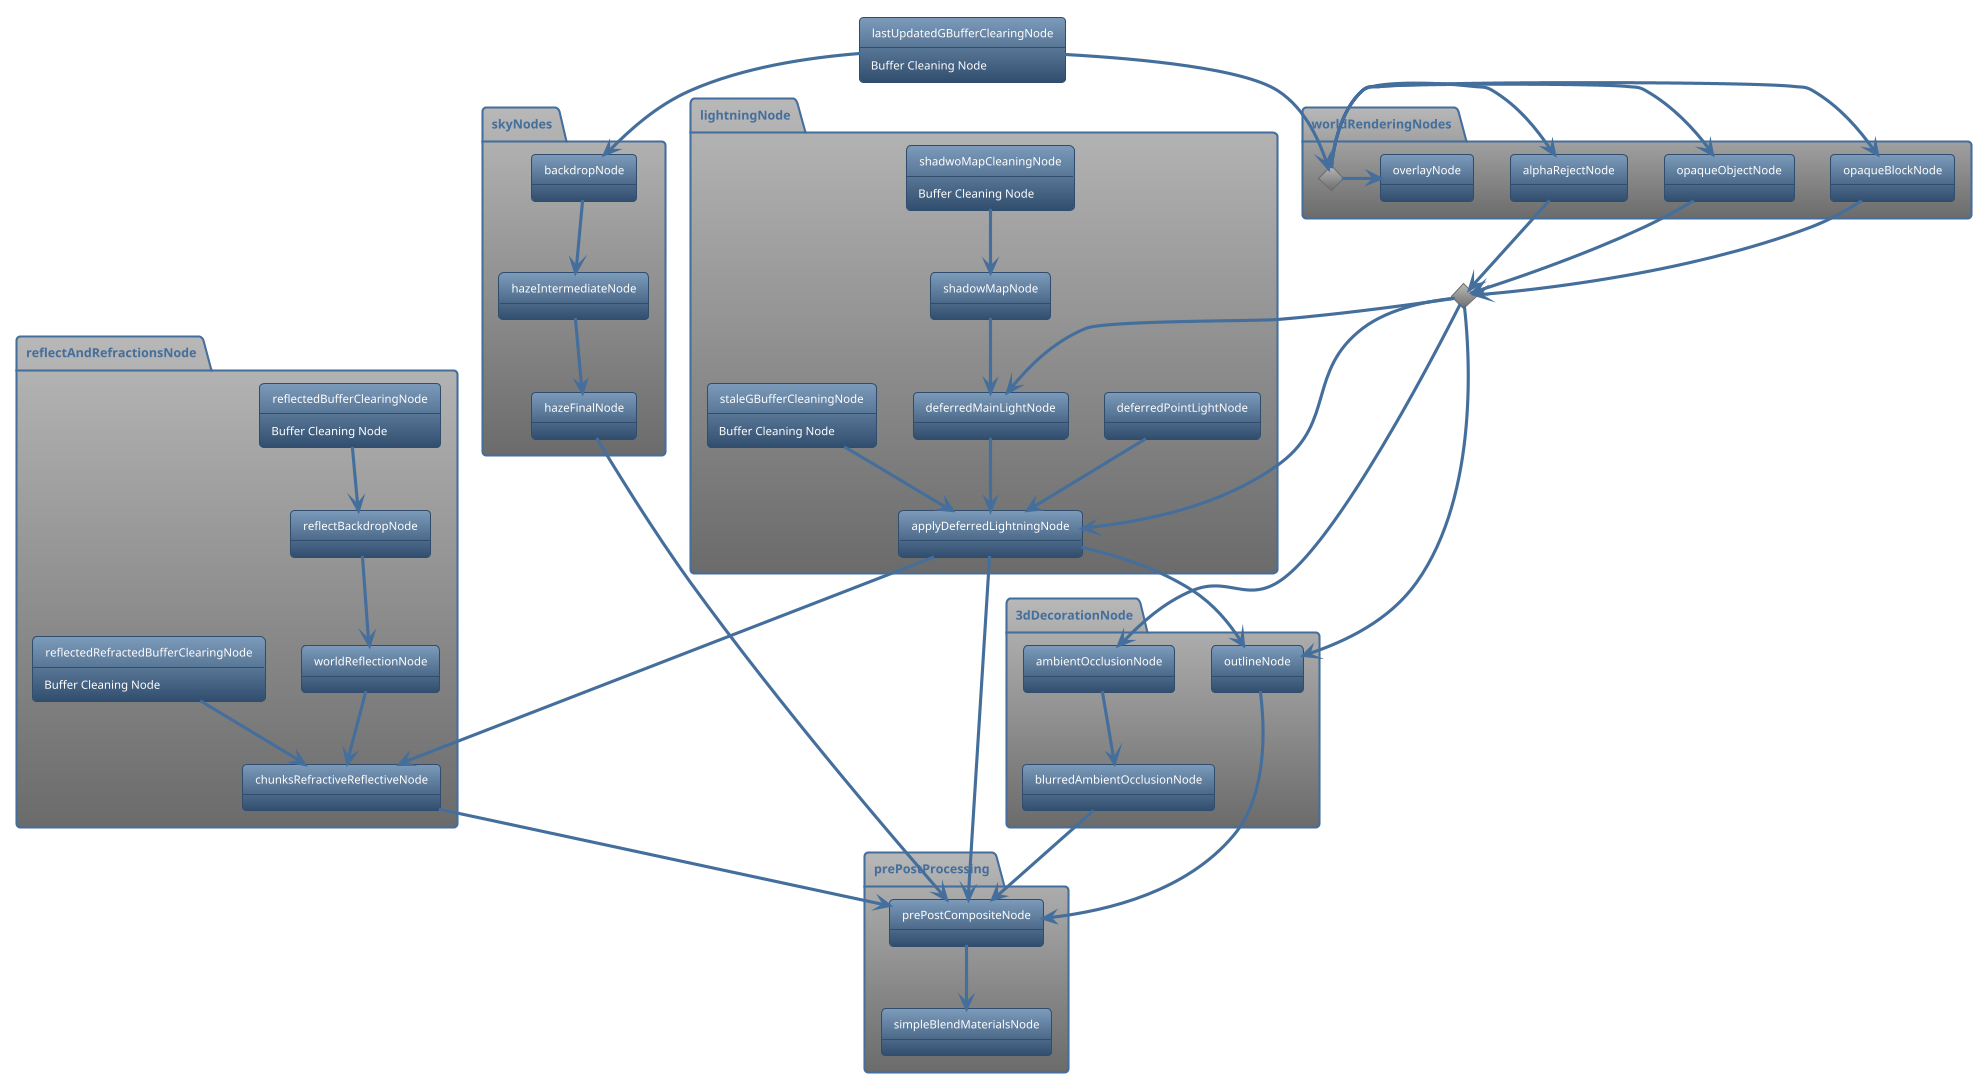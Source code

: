 @startuml

!theme spacelab

object lastUpdatedGBufferClearingNode{
    Buffer Cleaning Node
}

package worldRenderingNodes{
    diamond worldRenderingNodes
    object opaqueObjectNode
    object opaqueBlockNode
    object alphaRejectNode
    object overlayNode
    lastUpdatedGBufferClearingNode -down-> worldRenderingNodes
    worldRenderingNodes -> opaqueBlockNode
    worldRenderingNodes -> opaqueObjectNode
    worldRenderingNodes -> alphaRejectNode
    worldRenderingNodes -> overlayNode
}

diamond worldRenderingNodesB
opaqueBlockNode -down-> worldRenderingNodesB
opaqueObjectNode -down-> worldRenderingNodesB
alphaRejectNode -down-> worldRenderingNodesB

package reflectAndRefractionsNode{
    object reflectedBufferClearingNode{
        Buffer Cleaning Node
    }
    object reflectBackdropNode
    object worldReflectionNode
    object reflectedRefractedBufferClearingNode{
        Buffer Cleaning Node
    }
    object chunksRefractiveReflectiveNode

    reflectedBufferClearingNode -down-> reflectBackdropNode
    reflectBackdropNode -down-> worldReflectionNode
    worldReflectionNode -down-> chunksRefractiveReflectiveNode
    reflectedRefractedBufferClearingNode -down-> chunksRefractiveReflectiveNode


}

package skyNodes{
    object backdropNode
    object hazeIntermediateNode
    object hazeFinalNode
    lastUpdatedGBufferClearingNode -down-> backdropNode
    backdropNode -down-> hazeIntermediateNode
    hazeIntermediateNode -down-> hazeFinalNode
}

package lightningNode{
    object shadwoMapCleaningNode {
            Buffer Cleaning Node
    }
    object staleGBufferCleaningNode {
            Buffer Cleaning Node
    }
    object applyDeferredLightningNode
    object shadowMapNode
    object deferredMainLightNode
    object deferredPointLightNode

    worldRenderingNodesB -down-> applyDeferredLightningNode
    worldRenderingNodesB -down-> deferredMainLightNode
    shadwoMapCleaningNode -down-> shadowMapNode
    shadowMapNode -down-> deferredMainLightNode
    staleGBufferCleaningNode -down-> applyDeferredLightningNode
    deferredPointLightNode -down-> applyDeferredLightningNode
    deferredMainLightNode -down-> applyDeferredLightningNode
}

package 3dDecorationNode{
    object outlineNode
    object ambientOcclusionNode
    object blurredAmbientOcclusionNode
}

worldRenderingNodesB -down-> outlineNode
worldRenderingNodesB -down-> ambientOcclusionNode
ambientOcclusionNode -down-> blurredAmbientOcclusionNode


applyDeferredLightningNode --> chunksRefractiveReflectiveNode
applyDeferredLightningNode --> outlineNode


package prePostProcessing{
    object prePostCompositeNode
    object simpleBlendMaterialsNode

    chunksRefractiveReflectiveNode -down-> prePostCompositeNode
    hazeFinalNode -down-> prePostCompositeNode
    applyDeferredLightningNode -down-> prePostCompositeNode
    outlineNode -down-> prePostCompositeNode
    blurredAmbientOcclusionNode -down-> prePostCompositeNode
    prePostCompositeNode -down-> simpleBlendMaterialsNode
}


@enduml